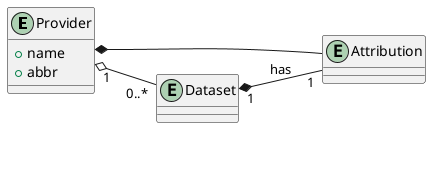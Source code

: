 @startuml
left to right direction
class a
hide a
entity "Provider" as provider {
    +name
    +abbr
}
entity "Attribution" as attribution
entity "Dataset" as dataset

provider "1" o-- "0..*" dataset
provider *-- attribution
dataset "1" *-- "1" attribution : has
/'entity Provider as provider
entity Dataset as dataset
entity Attribution as attribution

provider o-- dataset'/
@enduml
